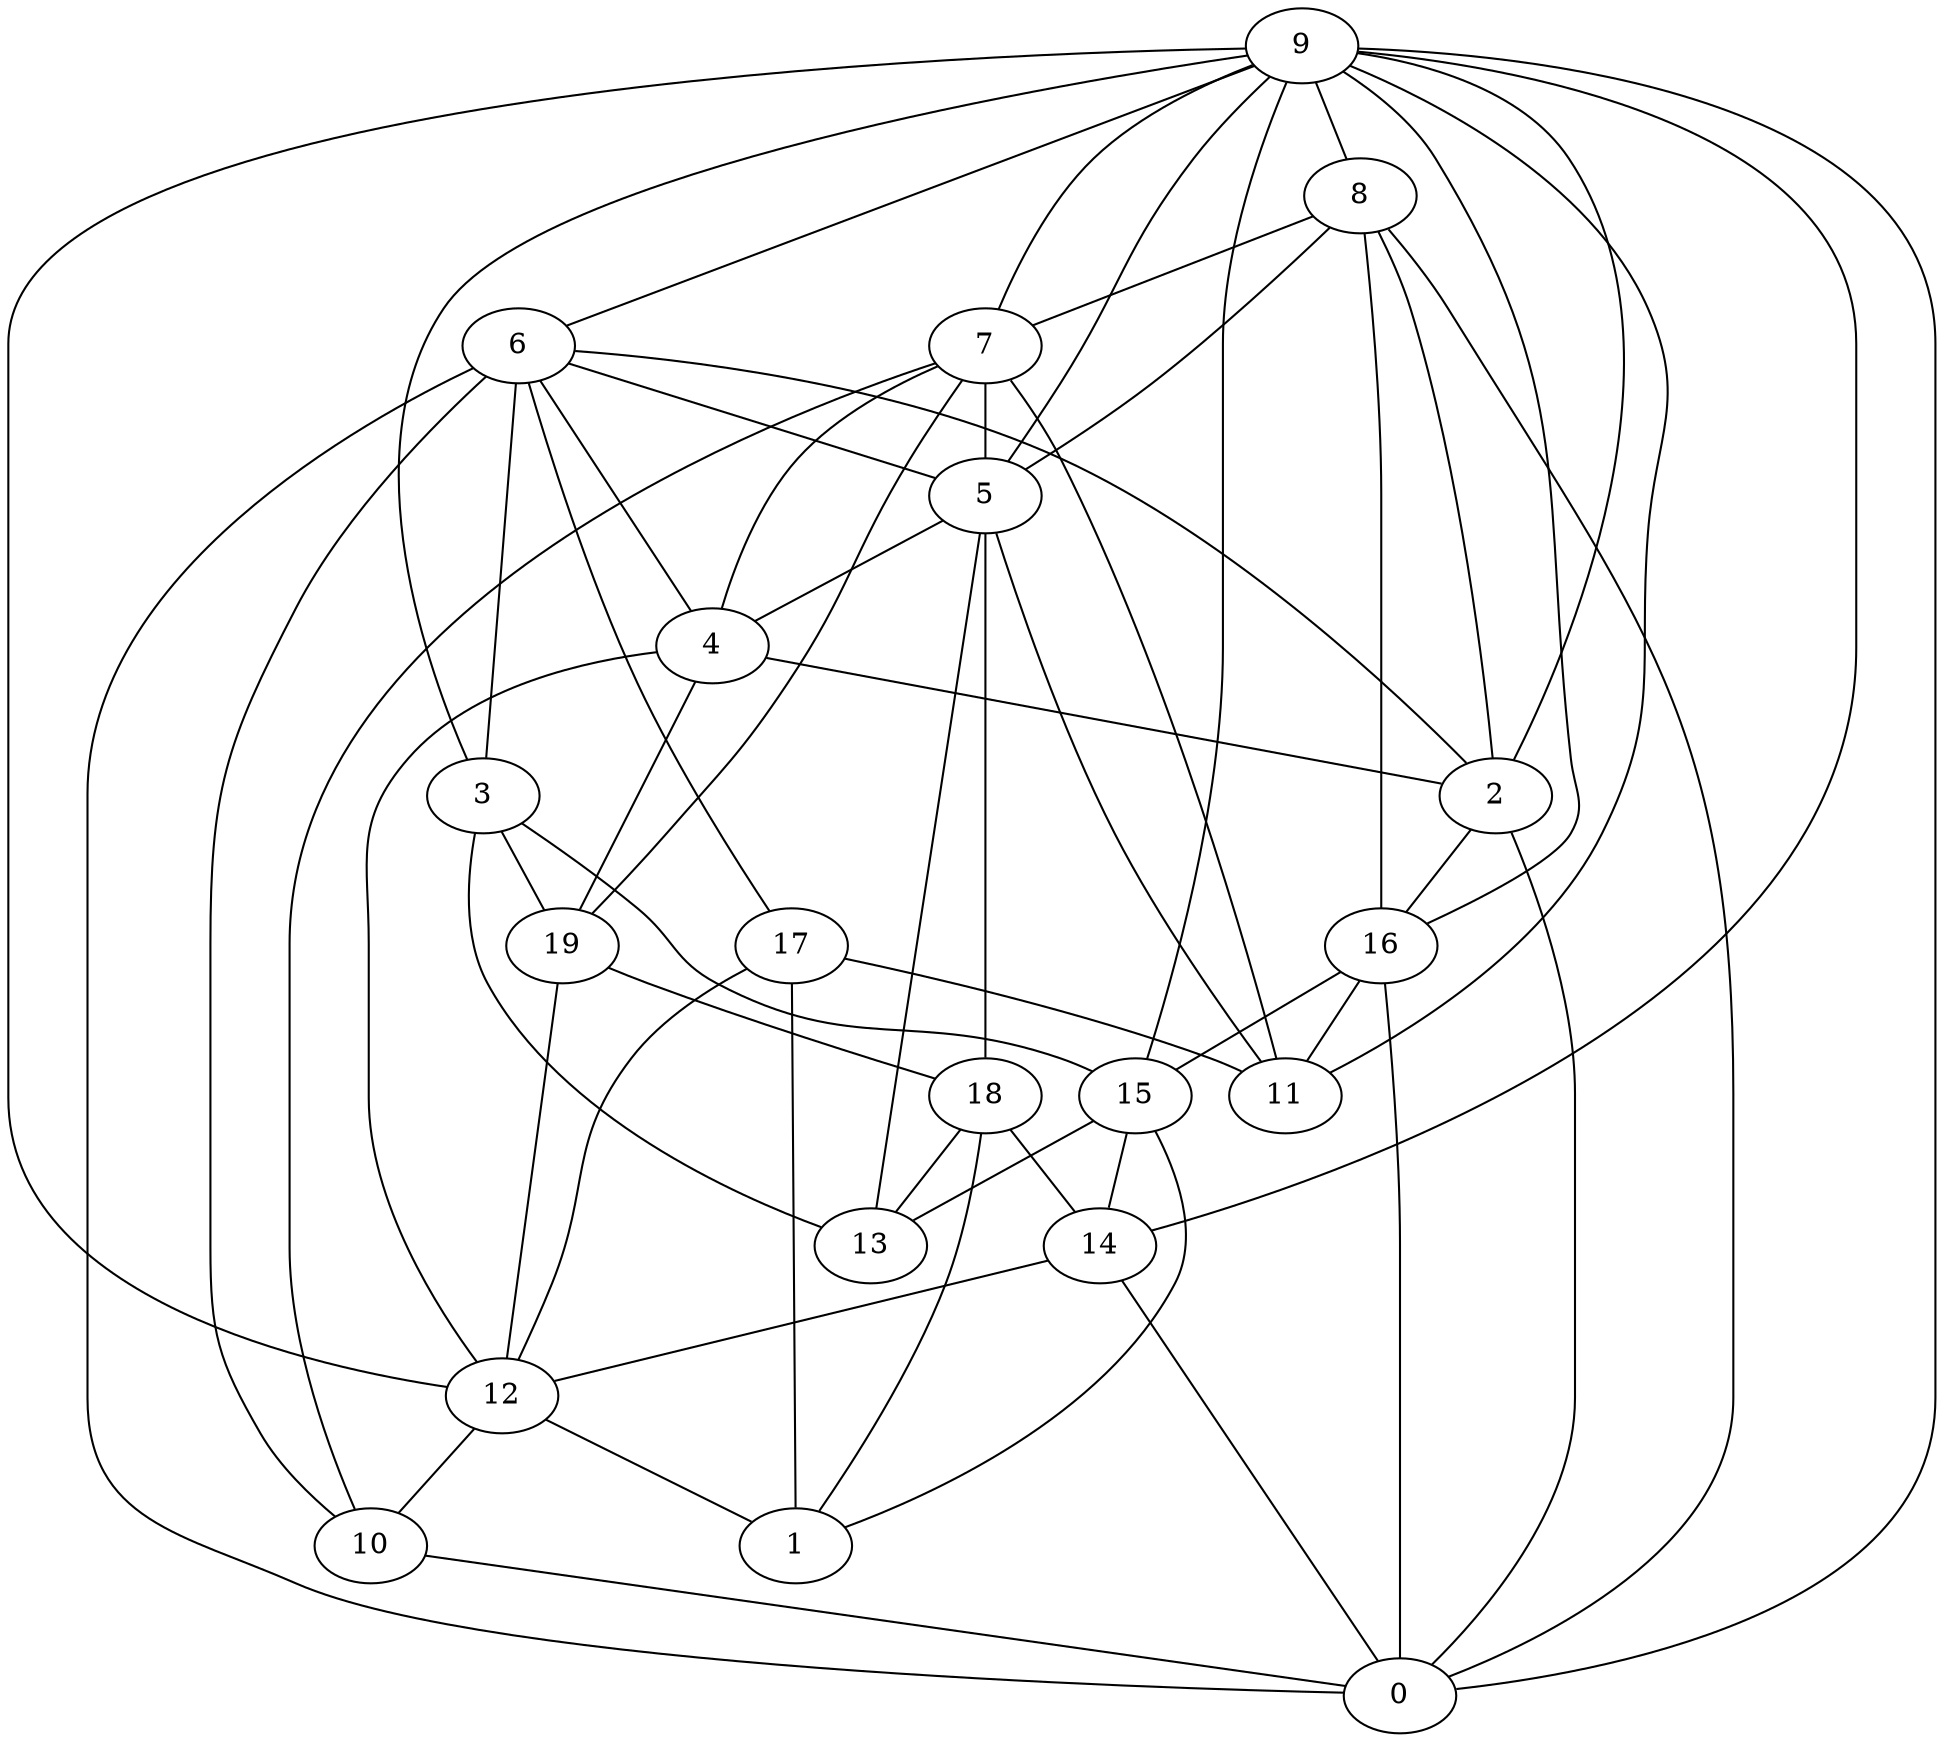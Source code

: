 digraph GG_graph {

subgraph G_graph {
edge [color = black]
"15" -> "1" [dir = none]
"15" -> "13" [dir = none]
"18" -> "14" [dir = none]
"18" -> "1" [dir = none]
"5" -> "13" [dir = none]
"17" -> "12" [dir = none]
"7" -> "4" [dir = none]
"7" -> "19" [dir = none]
"7" -> "5" [dir = none]
"6" -> "10" [dir = none]
"6" -> "0" [dir = none]
"6" -> "4" [dir = none]
"6" -> "17" [dir = none]
"6" -> "3" [dir = none]
"19" -> "12" [dir = none]
"19" -> "18" [dir = none]
"9" -> "2" [dir = none]
"9" -> "6" [dir = none]
"9" -> "12" [dir = none]
"9" -> "16" [dir = none]
"9" -> "8" [dir = none]
"9" -> "11" [dir = none]
"9" -> "15" [dir = none]
"9" -> "0" [dir = none]
"9" -> "7" [dir = none]
"9" -> "5" [dir = none]
"9" -> "3" [dir = none]
"3" -> "19" [dir = none]
"3" -> "15" [dir = none]
"16" -> "11" [dir = none]
"16" -> "15" [dir = none]
"8" -> "0" [dir = none]
"8" -> "2" [dir = none]
"8" -> "16" [dir = none]
"14" -> "12" [dir = none]
"12" -> "1" [dir = none]
"12" -> "10" [dir = none]
"4" -> "12" [dir = none]
"10" -> "0" [dir = none]
"7" -> "11" [dir = none]
"15" -> "14" [dir = none]
"3" -> "13" [dir = none]
"5" -> "4" [dir = none]
"14" -> "0" [dir = none]
"17" -> "1" [dir = none]
"18" -> "13" [dir = none]
"6" -> "2" [dir = none]
"6" -> "5" [dir = none]
"5" -> "18" [dir = none]
"4" -> "19" [dir = none]
"9" -> "14" [dir = none]
"16" -> "0" [dir = none]
"17" -> "11" [dir = none]
"8" -> "7" [dir = none]
"7" -> "10" [dir = none]
"2" -> "16" [dir = none]
"4" -> "2" [dir = none]
"8" -> "5" [dir = none]
"2" -> "0" [dir = none]
"5" -> "11" [dir = none]
}

}
